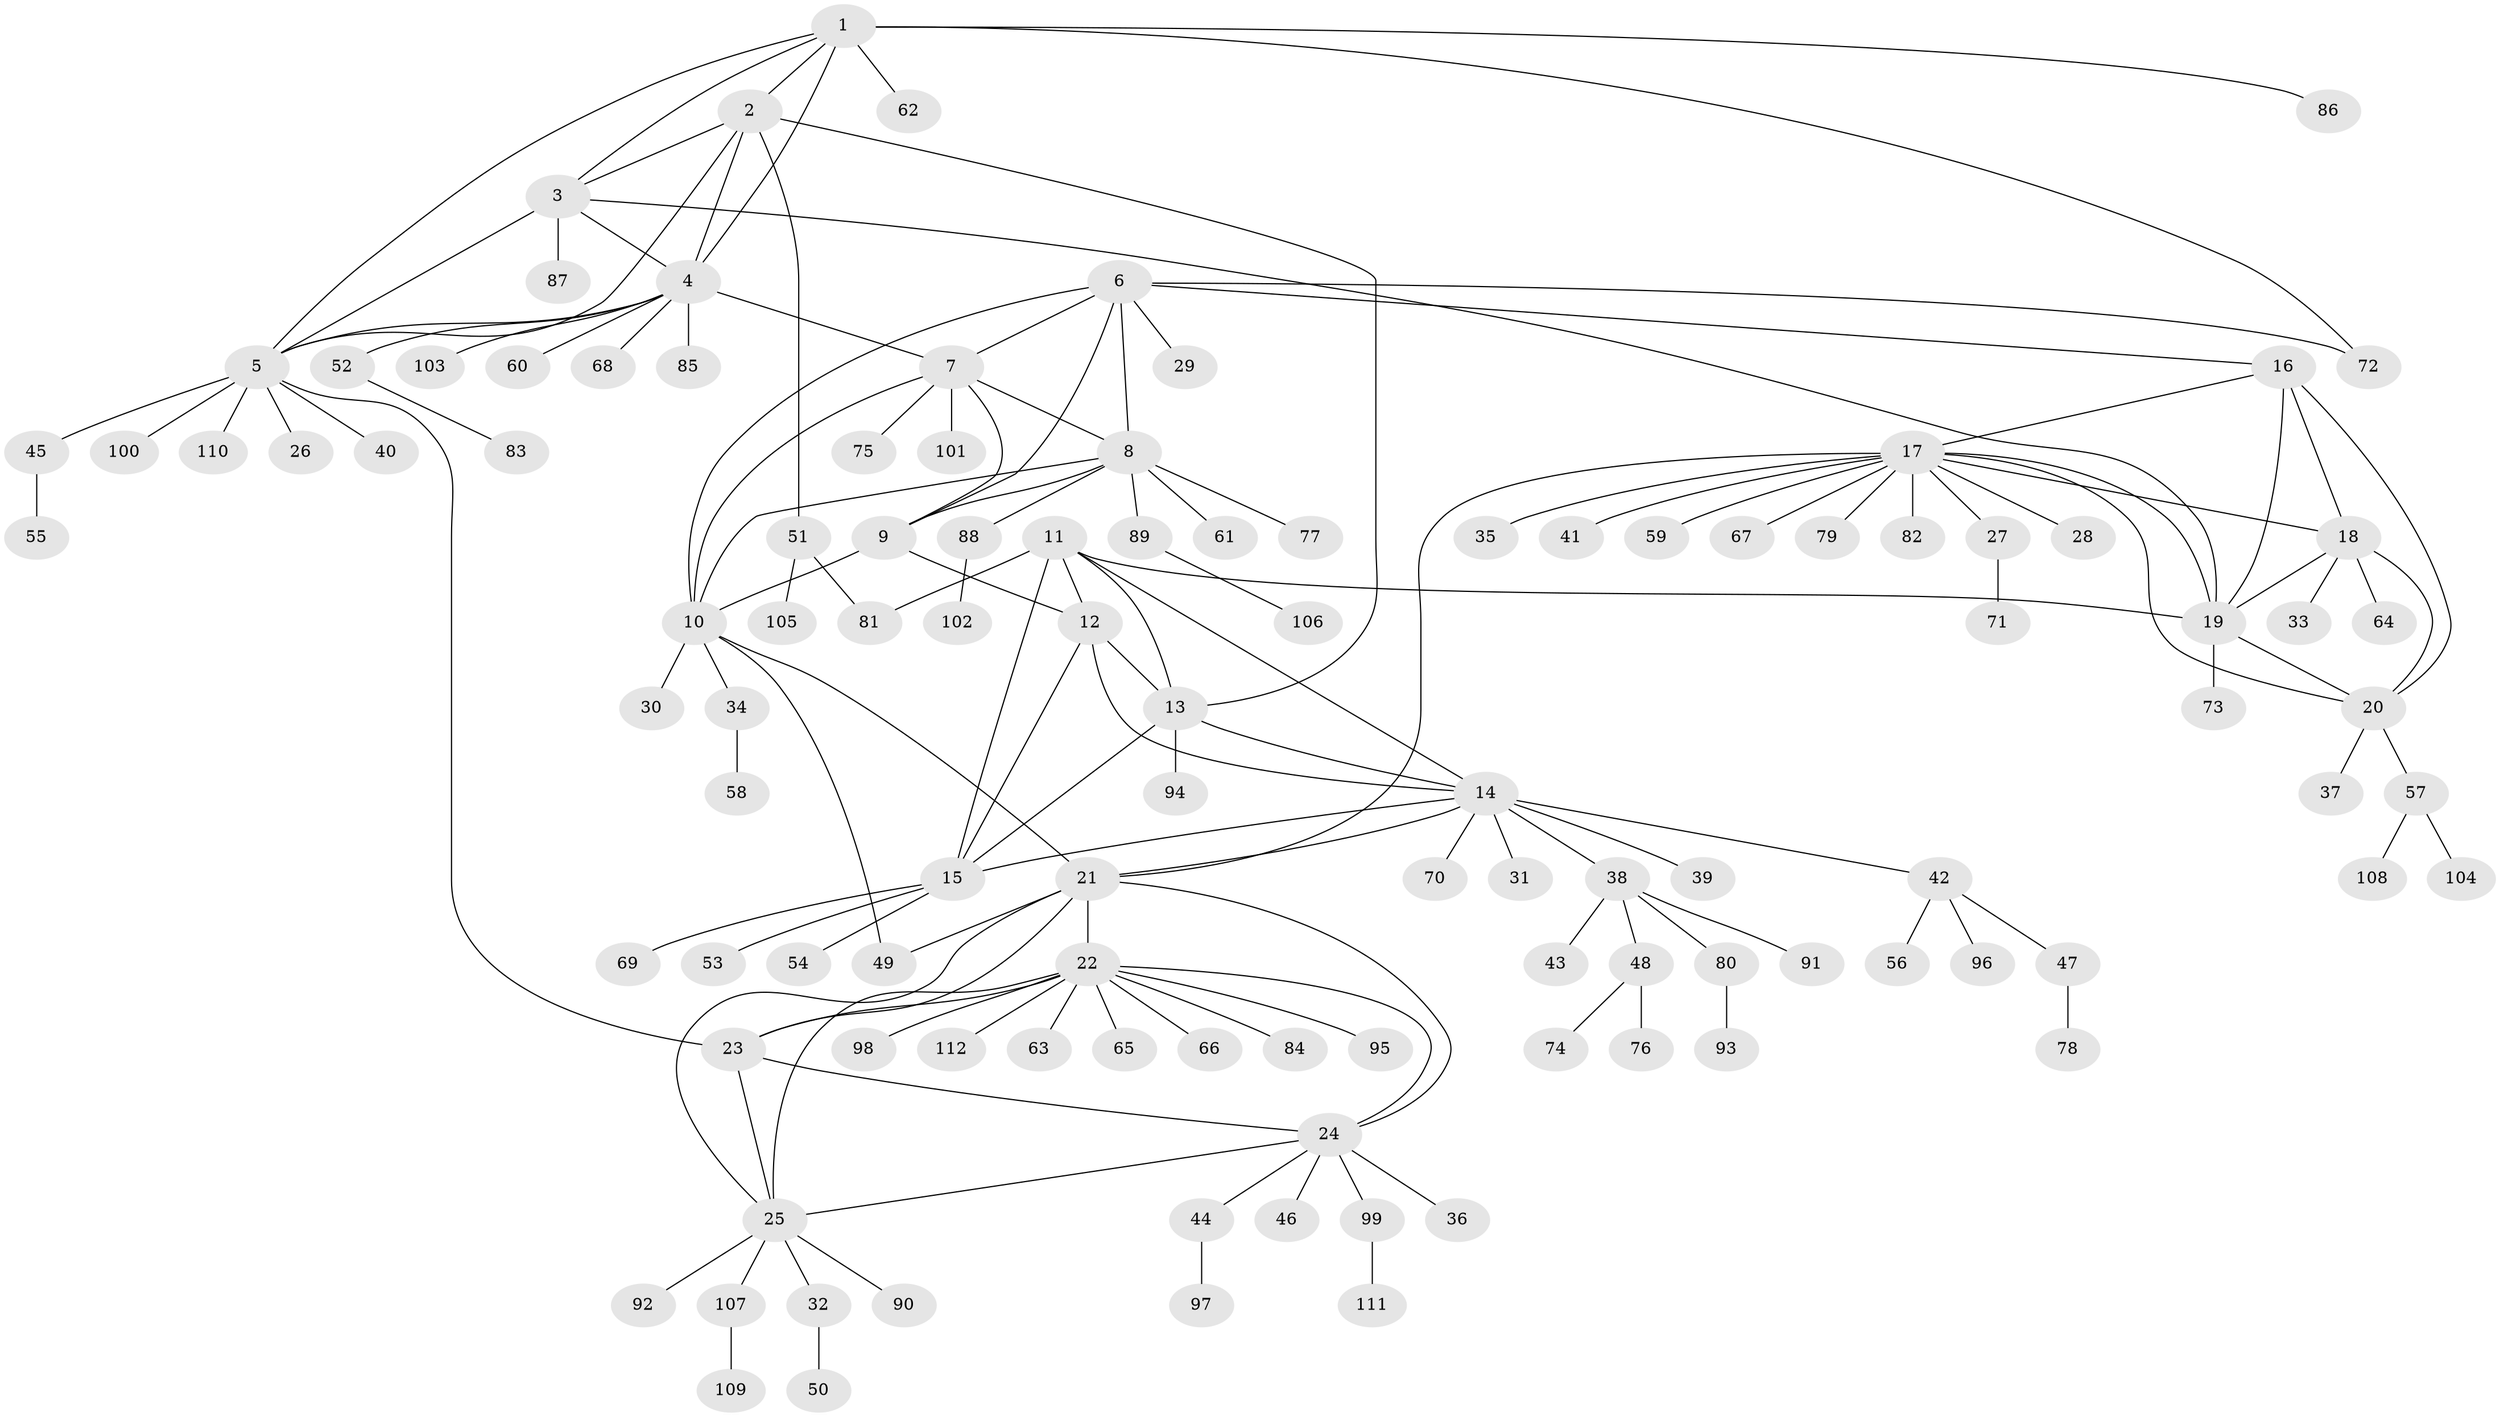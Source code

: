 // coarse degree distribution, {7: 0.05970149253731343, 6: 0.05970149253731343, 10: 0.029850746268656716, 9: 0.04477611940298507, 3: 0.029850746268656716, 4: 0.04477611940298507, 8: 0.029850746268656716, 2: 0.05970149253731343, 1: 0.6417910447761194}
// Generated by graph-tools (version 1.1) at 2025/19/03/04/25 18:19:38]
// undirected, 112 vertices, 150 edges
graph export_dot {
graph [start="1"]
  node [color=gray90,style=filled];
  1;
  2;
  3;
  4;
  5;
  6;
  7;
  8;
  9;
  10;
  11;
  12;
  13;
  14;
  15;
  16;
  17;
  18;
  19;
  20;
  21;
  22;
  23;
  24;
  25;
  26;
  27;
  28;
  29;
  30;
  31;
  32;
  33;
  34;
  35;
  36;
  37;
  38;
  39;
  40;
  41;
  42;
  43;
  44;
  45;
  46;
  47;
  48;
  49;
  50;
  51;
  52;
  53;
  54;
  55;
  56;
  57;
  58;
  59;
  60;
  61;
  62;
  63;
  64;
  65;
  66;
  67;
  68;
  69;
  70;
  71;
  72;
  73;
  74;
  75;
  76;
  77;
  78;
  79;
  80;
  81;
  82;
  83;
  84;
  85;
  86;
  87;
  88;
  89;
  90;
  91;
  92;
  93;
  94;
  95;
  96;
  97;
  98;
  99;
  100;
  101;
  102;
  103;
  104;
  105;
  106;
  107;
  108;
  109;
  110;
  111;
  112;
  1 -- 2;
  1 -- 3;
  1 -- 4;
  1 -- 5;
  1 -- 62;
  1 -- 72;
  1 -- 86;
  2 -- 3;
  2 -- 4;
  2 -- 5;
  2 -- 13;
  2 -- 51;
  3 -- 4;
  3 -- 5;
  3 -- 19;
  3 -- 87;
  4 -- 5;
  4 -- 7;
  4 -- 52;
  4 -- 60;
  4 -- 68;
  4 -- 85;
  4 -- 103;
  5 -- 23;
  5 -- 26;
  5 -- 40;
  5 -- 45;
  5 -- 100;
  5 -- 110;
  6 -- 7;
  6 -- 8;
  6 -- 9;
  6 -- 10;
  6 -- 16;
  6 -- 29;
  6 -- 72;
  7 -- 8;
  7 -- 9;
  7 -- 10;
  7 -- 75;
  7 -- 101;
  8 -- 9;
  8 -- 10;
  8 -- 61;
  8 -- 77;
  8 -- 88;
  8 -- 89;
  9 -- 10;
  9 -- 12;
  10 -- 21;
  10 -- 30;
  10 -- 34;
  10 -- 49;
  11 -- 12;
  11 -- 13;
  11 -- 14;
  11 -- 15;
  11 -- 19;
  11 -- 81;
  12 -- 13;
  12 -- 14;
  12 -- 15;
  13 -- 14;
  13 -- 15;
  13 -- 94;
  14 -- 15;
  14 -- 21;
  14 -- 31;
  14 -- 38;
  14 -- 39;
  14 -- 42;
  14 -- 70;
  15 -- 53;
  15 -- 54;
  15 -- 69;
  16 -- 17;
  16 -- 18;
  16 -- 19;
  16 -- 20;
  17 -- 18;
  17 -- 19;
  17 -- 20;
  17 -- 21;
  17 -- 27;
  17 -- 28;
  17 -- 35;
  17 -- 41;
  17 -- 59;
  17 -- 67;
  17 -- 79;
  17 -- 82;
  18 -- 19;
  18 -- 20;
  18 -- 33;
  18 -- 64;
  19 -- 20;
  19 -- 73;
  20 -- 37;
  20 -- 57;
  21 -- 22;
  21 -- 23;
  21 -- 24;
  21 -- 25;
  21 -- 49;
  22 -- 23;
  22 -- 24;
  22 -- 25;
  22 -- 63;
  22 -- 65;
  22 -- 66;
  22 -- 84;
  22 -- 95;
  22 -- 98;
  22 -- 112;
  23 -- 24;
  23 -- 25;
  24 -- 25;
  24 -- 36;
  24 -- 44;
  24 -- 46;
  24 -- 99;
  25 -- 32;
  25 -- 90;
  25 -- 92;
  25 -- 107;
  27 -- 71;
  32 -- 50;
  34 -- 58;
  38 -- 43;
  38 -- 48;
  38 -- 80;
  38 -- 91;
  42 -- 47;
  42 -- 56;
  42 -- 96;
  44 -- 97;
  45 -- 55;
  47 -- 78;
  48 -- 74;
  48 -- 76;
  51 -- 81;
  51 -- 105;
  52 -- 83;
  57 -- 104;
  57 -- 108;
  80 -- 93;
  88 -- 102;
  89 -- 106;
  99 -- 111;
  107 -- 109;
}
